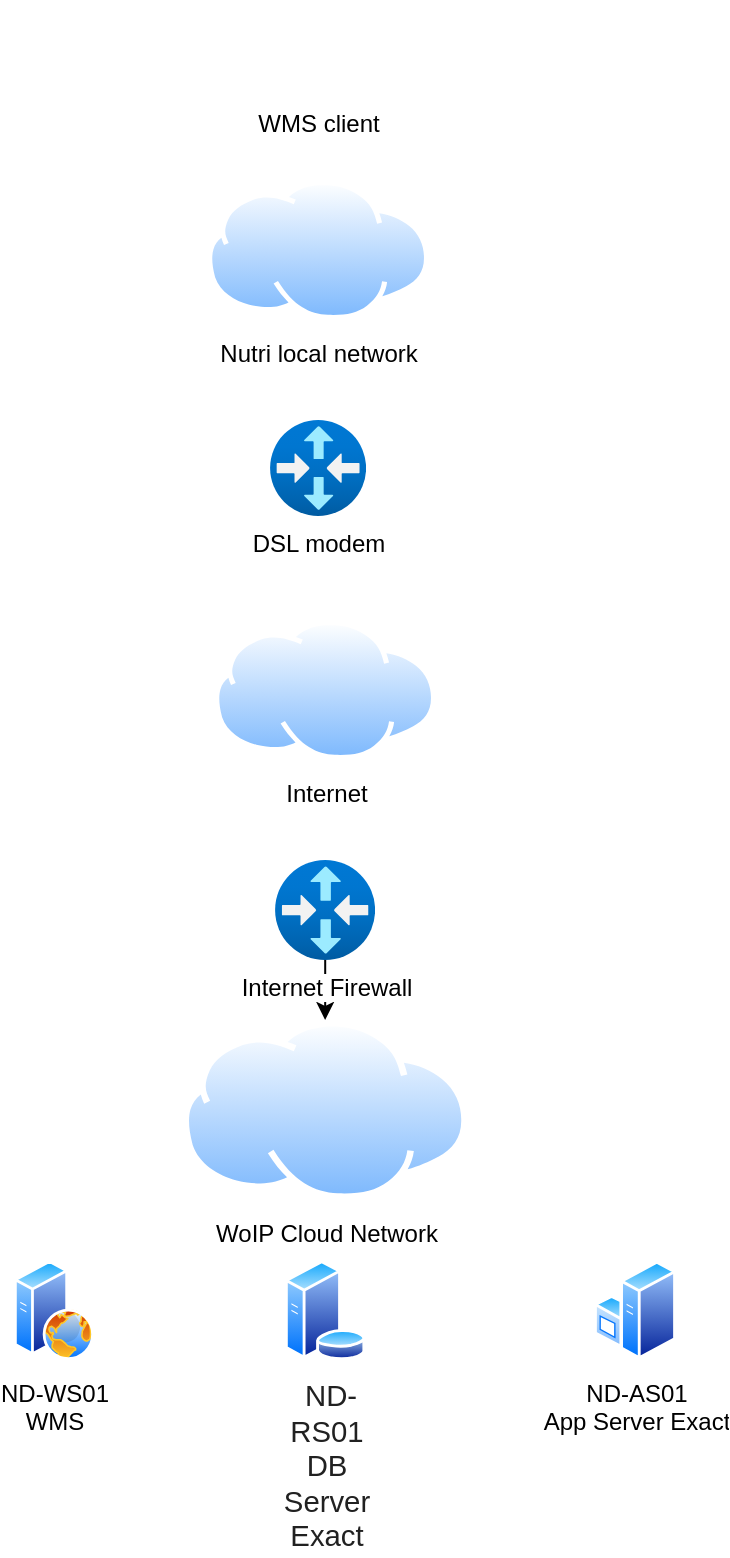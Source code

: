 <mxfile version="24.4.13" type="github">
  <diagram name="Page-1" id="x-4lfFE1bHsVELgbJs9u">
    <mxGraphModel dx="2074" dy="1098" grid="1" gridSize="10" guides="1" tooltips="1" connect="1" arrows="1" fold="1" page="1" pageScale="1" pageWidth="850" pageHeight="1100" math="0" shadow="0">
      <root>
        <mxCell id="0" />
        <mxCell id="1" parent="0" />
        <mxCell id="BqbNoxISk8H6lMRw6kgT-4" value="WoIP Cloud Network" style="image;aspect=fixed;perimeter=ellipsePerimeter;html=1;align=center;shadow=0;dashed=0;spacingTop=3;image=img/lib/active_directory/internet_cloud.svg;" vertex="1" parent="1">
          <mxGeometry x="404.13" y="650" width="142.86" height="90" as="geometry" />
        </mxCell>
        <mxCell id="BqbNoxISk8H6lMRw6kgT-5" value="Nutri local network" style="image;aspect=fixed;perimeter=ellipsePerimeter;html=1;align=center;shadow=0;dashed=0;spacingTop=3;image=img/lib/active_directory/internet_cloud.svg;" vertex="1" parent="1">
          <mxGeometry x="416.5" y="230" width="111.11" height="70" as="geometry" />
        </mxCell>
        <mxCell id="BqbNoxISk8H6lMRw6kgT-26" value="" style="edgeStyle=orthogonalEdgeStyle;rounded=0;orthogonalLoop=1;jettySize=auto;html=1;" edge="1" parent="1" source="BqbNoxISk8H6lMRw6kgT-9" target="BqbNoxISk8H6lMRw6kgT-4">
          <mxGeometry relative="1" as="geometry" />
        </mxCell>
        <mxCell id="BqbNoxISk8H6lMRw6kgT-9" value="Internet Firewall" style="image;aspect=fixed;html=1;points=[];align=center;fontSize=12;image=img/lib/azure2/networking/Virtual_Router.svg;" vertex="1" parent="1">
          <mxGeometry x="450.55" y="570" width="50" height="50" as="geometry" />
        </mxCell>
        <mxCell id="BqbNoxISk8H6lMRw6kgT-11" value="&lt;span style=&quot;color: rgb(33, 33, 33); font-family: Calibri, sans-serif, serif, EmojiFont; font-size: 14.667px; text-align: start; text-wrap: wrap;&quot;&gt;&amp;nbsp;ND-RS01&lt;/span&gt;&lt;div&gt;&lt;span style=&quot;color: rgb(33, 33, 33); font-family: Calibri, sans-serif, serif, EmojiFont; font-size: 14.667px; text-align: start; text-wrap: wrap;&quot;&gt;DB Server Exact&lt;/span&gt;&lt;/div&gt;" style="image;aspect=fixed;perimeter=ellipsePerimeter;html=1;align=center;shadow=0;dashed=0;spacingTop=3;image=img/lib/active_directory/database_server.svg;" vertex="1" parent="1">
          <mxGeometry x="455.05" y="770" width="41" height="50" as="geometry" />
        </mxCell>
        <mxCell id="BqbNoxISk8H6lMRw6kgT-16" value="ND-AS01&lt;div&gt;App Server Exact&lt;/div&gt;" style="image;aspect=fixed;perimeter=ellipsePerimeter;html=1;align=center;shadow=0;dashed=0;spacingTop=3;image=img/lib/active_directory/windows_server.svg;" vertex="1" parent="1">
          <mxGeometry x="610" y="770" width="41" height="50" as="geometry" />
        </mxCell>
        <mxCell id="BqbNoxISk8H6lMRw6kgT-19" value="ND-WS01&lt;div&gt;WMS&lt;/div&gt;" style="image;aspect=fixed;perimeter=ellipsePerimeter;html=1;align=center;shadow=0;dashed=0;spacingTop=3;image=img/lib/active_directory/web_server.svg;" vertex="1" parent="1">
          <mxGeometry x="320" y="770" width="40" height="50" as="geometry" />
        </mxCell>
        <mxCell id="BqbNoxISk8H6lMRw6kgT-20" value="WMS client" style="shape=image;html=1;verticalAlign=top;verticalLabelPosition=bottom;labelBackgroundColor=#ffffff;imageAspect=0;aspect=fixed;image=https://cdn1.iconfinder.com/data/icons/CrystalClear/48x48/devices/handheld.png" vertex="1" parent="1">
          <mxGeometry x="448.05" y="140" width="48" height="48" as="geometry" />
        </mxCell>
        <mxCell id="BqbNoxISk8H6lMRw6kgT-24" value="DSL modem" style="image;aspect=fixed;html=1;points=[];align=center;fontSize=12;image=img/lib/azure2/networking/Virtual_Router.svg;" vertex="1" parent="1">
          <mxGeometry x="448.05" y="350" width="48" height="48" as="geometry" />
        </mxCell>
        <mxCell id="BqbNoxISk8H6lMRw6kgT-25" value="Internet" style="image;aspect=fixed;perimeter=ellipsePerimeter;html=1;align=center;shadow=0;dashed=0;spacingTop=3;image=img/lib/active_directory/internet_cloud.svg;" vertex="1" parent="1">
          <mxGeometry x="420" y="450" width="111.11" height="70" as="geometry" />
        </mxCell>
      </root>
    </mxGraphModel>
  </diagram>
</mxfile>
